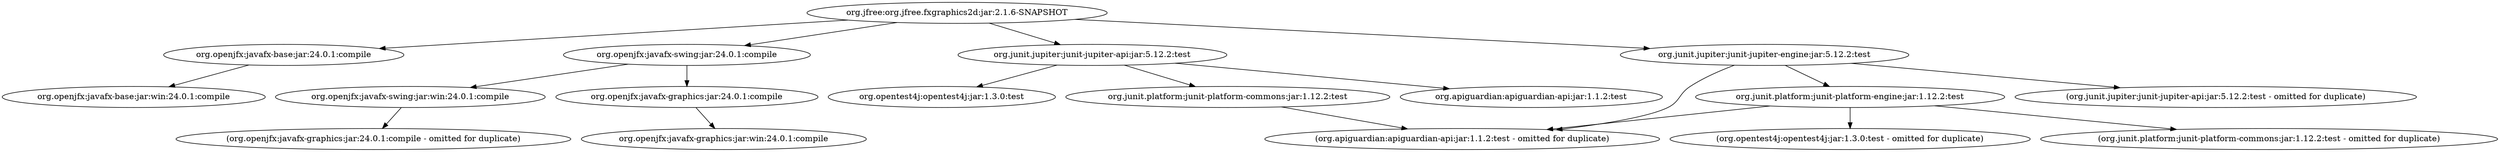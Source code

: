 digraph jfree__fxgraphics2d {
	"org.jfree:org.jfree.fxgraphics2d:jar:2.1.6-SNAPSHOT" -> "org.openjfx:javafx-base:jar:24.0.1:compile" ; 
	"org.jfree:org.jfree.fxgraphics2d:jar:2.1.6-SNAPSHOT" -> "org.openjfx:javafx-swing:jar:24.0.1:compile" ; 
	"org.jfree:org.jfree.fxgraphics2d:jar:2.1.6-SNAPSHOT" -> "org.junit.jupiter:junit-jupiter-api:jar:5.12.2:test" ; 
	"org.jfree:org.jfree.fxgraphics2d:jar:2.1.6-SNAPSHOT" -> "org.junit.jupiter:junit-jupiter-engine:jar:5.12.2:test" ; 
	"org.openjfx:javafx-base:jar:24.0.1:compile" -> "org.openjfx:javafx-base:jar:win:24.0.1:compile" ; 
	"org.openjfx:javafx-swing:jar:24.0.1:compile" -> "org.openjfx:javafx-swing:jar:win:24.0.1:compile" ; 
	"org.openjfx:javafx-swing:jar:24.0.1:compile" -> "org.openjfx:javafx-graphics:jar:24.0.1:compile" ; 
	"org.openjfx:javafx-swing:jar:win:24.0.1:compile" -> "(org.openjfx:javafx-graphics:jar:24.0.1:compile - omitted for duplicate)" ; 
	"org.openjfx:javafx-graphics:jar:24.0.1:compile" -> "org.openjfx:javafx-graphics:jar:win:24.0.1:compile" ; 
	"org.junit.jupiter:junit-jupiter-api:jar:5.12.2:test" -> "org.opentest4j:opentest4j:jar:1.3.0:test" ; 
	"org.junit.jupiter:junit-jupiter-api:jar:5.12.2:test" -> "org.junit.platform:junit-platform-commons:jar:1.12.2:test" ; 
	"org.junit.jupiter:junit-jupiter-api:jar:5.12.2:test" -> "org.apiguardian:apiguardian-api:jar:1.1.2:test" ; 
	"org.junit.platform:junit-platform-commons:jar:1.12.2:test" -> "(org.apiguardian:apiguardian-api:jar:1.1.2:test - omitted for duplicate)" ; 
	"org.junit.jupiter:junit-jupiter-engine:jar:5.12.2:test" -> "org.junit.platform:junit-platform-engine:jar:1.12.2:test" ; 
	"org.junit.jupiter:junit-jupiter-engine:jar:5.12.2:test" -> "(org.junit.jupiter:junit-jupiter-api:jar:5.12.2:test - omitted for duplicate)" ; 
	"org.junit.jupiter:junit-jupiter-engine:jar:5.12.2:test" -> "(org.apiguardian:apiguardian-api:jar:1.1.2:test - omitted for duplicate)" ; 
	"org.junit.platform:junit-platform-engine:jar:1.12.2:test" -> "(org.opentest4j:opentest4j:jar:1.3.0:test - omitted for duplicate)" ; 
	"org.junit.platform:junit-platform-engine:jar:1.12.2:test" -> "(org.junit.platform:junit-platform-commons:jar:1.12.2:test - omitted for duplicate)" ; 
	"org.junit.platform:junit-platform-engine:jar:1.12.2:test" -> "(org.apiguardian:apiguardian-api:jar:1.1.2:test - omitted for duplicate)" ; 
}
